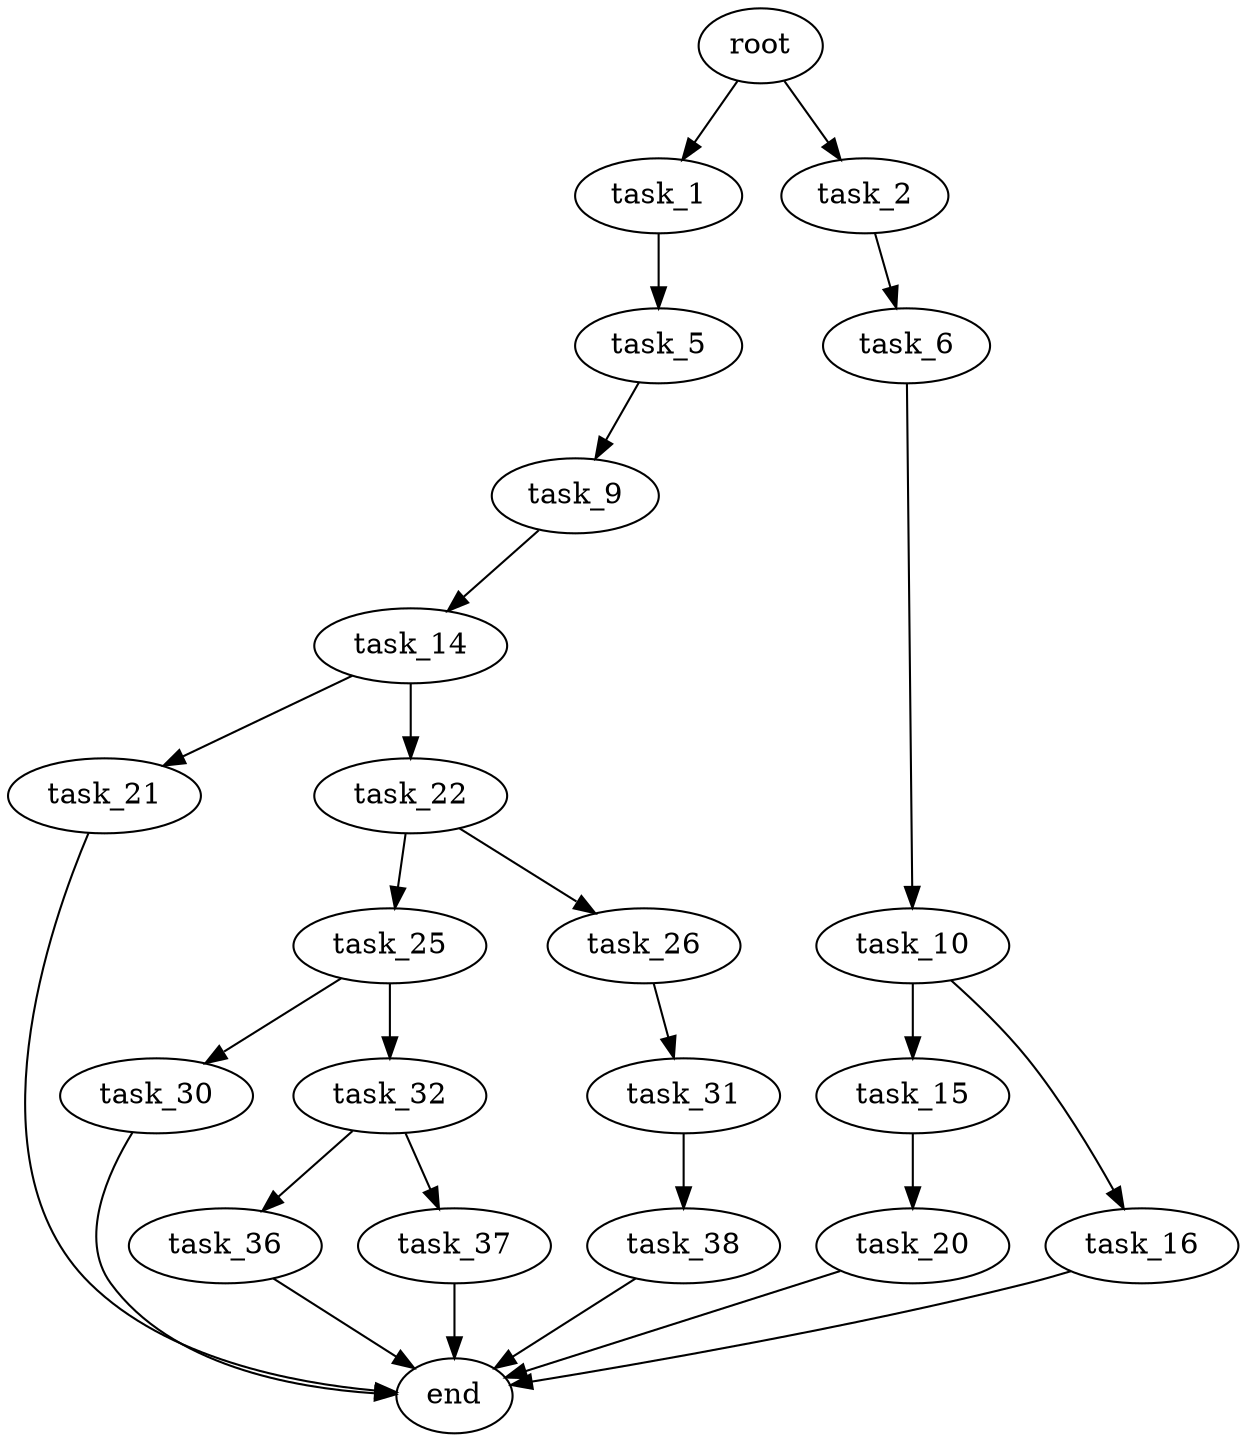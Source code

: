 digraph G {
  root [size="0.000000"];
  task_1 [size="1501468411.000000"];
  task_2 [size="20730492428.000000"];
  task_5 [size="26126514964.000000"];
  task_6 [size="20204034972.000000"];
  task_9 [size="30996840942.000000"];
  task_10 [size="8589934592.000000"];
  task_14 [size="23225666931.000000"];
  task_15 [size="368293445632.000000"];
  task_16 [size="189373038564.000000"];
  task_21 [size="8509111308.000000"];
  task_22 [size="124604179895.000000"];
  task_20 [size="22929751439.000000"];
  end [size="0.000000"];
  task_25 [size="10763240523.000000"];
  task_26 [size="3974617322.000000"];
  task_30 [size="118109114776.000000"];
  task_32 [size="40594234294.000000"];
  task_31 [size="12342295730.000000"];
  task_38 [size="549755813888.000000"];
  task_36 [size="2125413561.000000"];
  task_37 [size="28991029248.000000"];

  root -> task_1 [size="1.000000"];
  root -> task_2 [size="1.000000"];
  task_1 -> task_5 [size="33554432.000000"];
  task_2 -> task_6 [size="679477248.000000"];
  task_5 -> task_9 [size="536870912.000000"];
  task_6 -> task_10 [size="838860800.000000"];
  task_9 -> task_14 [size="536870912.000000"];
  task_10 -> task_15 [size="33554432.000000"];
  task_10 -> task_16 [size="33554432.000000"];
  task_14 -> task_21 [size="679477248.000000"];
  task_14 -> task_22 [size="679477248.000000"];
  task_15 -> task_20 [size="411041792.000000"];
  task_16 -> end [size="1.000000"];
  task_21 -> end [size="1.000000"];
  task_22 -> task_25 [size="209715200.000000"];
  task_22 -> task_26 [size="209715200.000000"];
  task_20 -> end [size="1.000000"];
  task_25 -> task_30 [size="301989888.000000"];
  task_25 -> task_32 [size="301989888.000000"];
  task_26 -> task_31 [size="411041792.000000"];
  task_30 -> end [size="1.000000"];
  task_32 -> task_36 [size="679477248.000000"];
  task_32 -> task_37 [size="679477248.000000"];
  task_31 -> task_38 [size="301989888.000000"];
  task_38 -> end [size="1.000000"];
  task_36 -> end [size="1.000000"];
  task_37 -> end [size="1.000000"];
}
